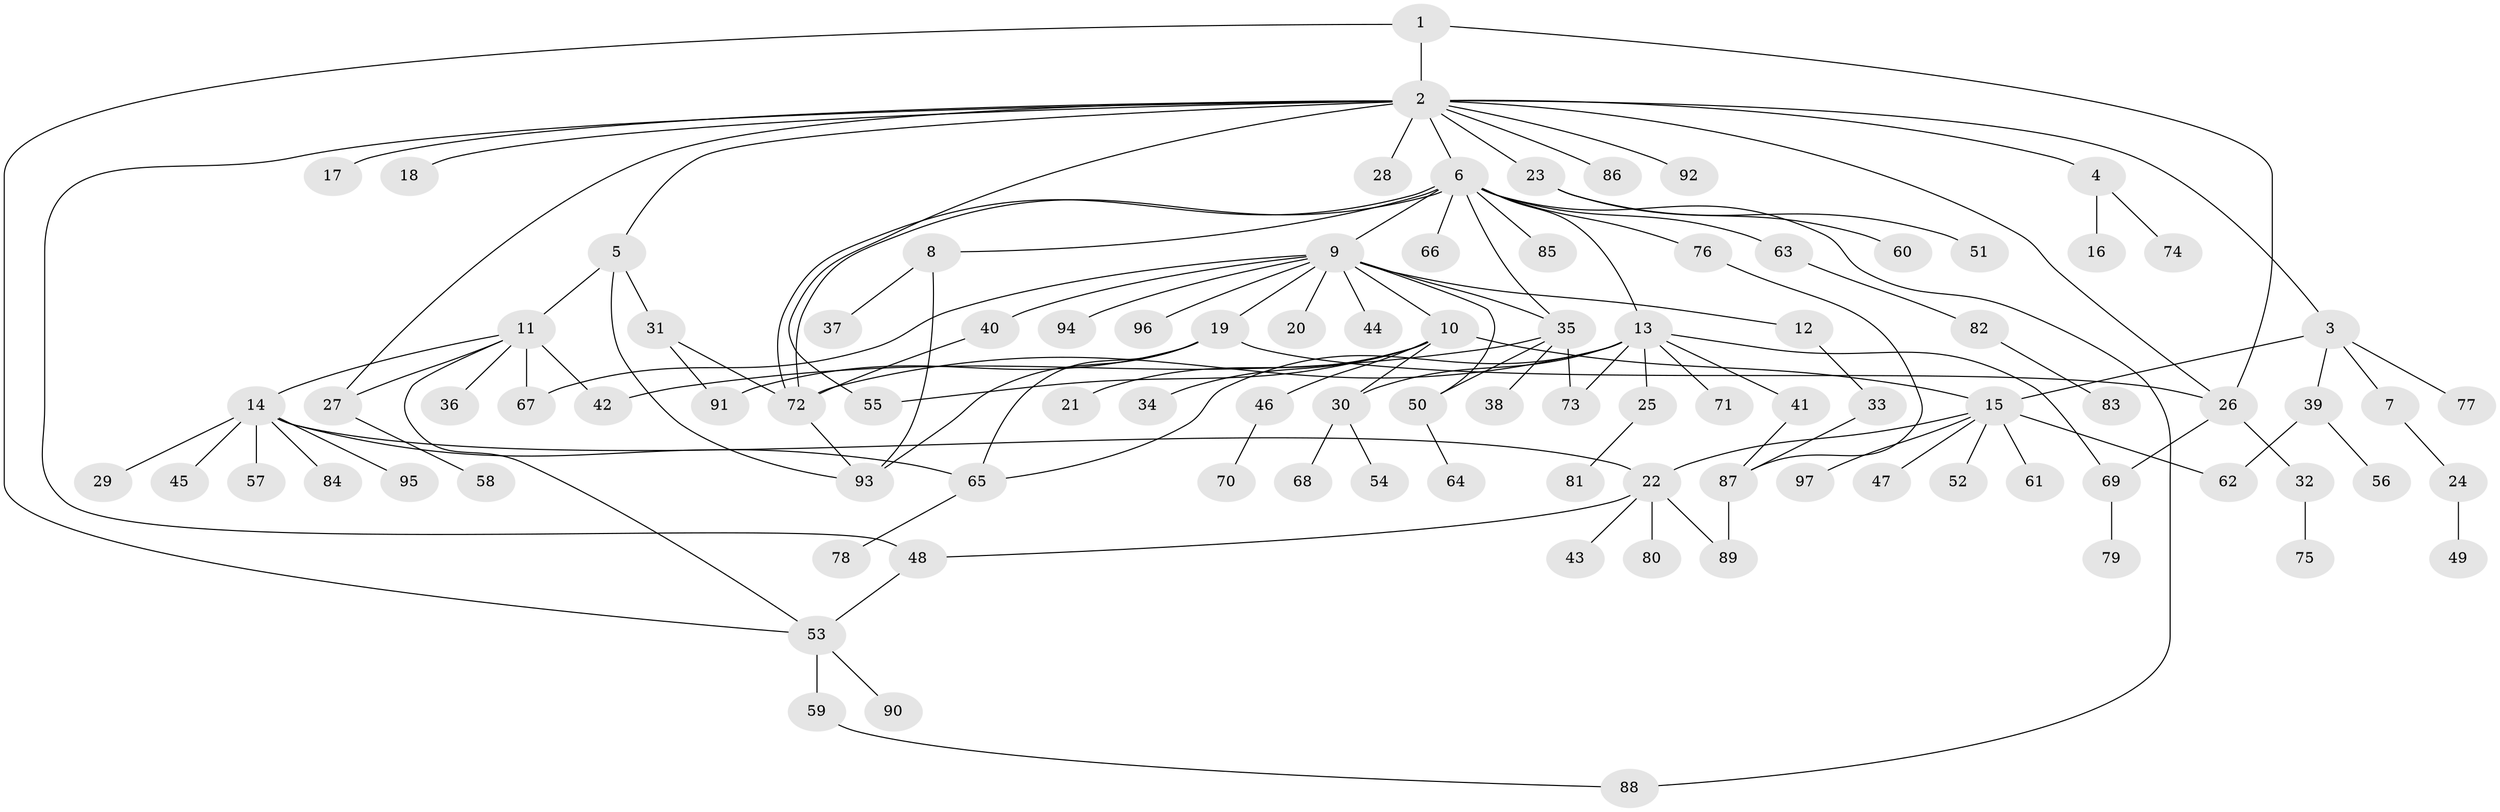 // Generated by graph-tools (version 1.1) at 2025/11/02/27/25 16:11:09]
// undirected, 97 vertices, 127 edges
graph export_dot {
graph [start="1"]
  node [color=gray90,style=filled];
  1;
  2;
  3;
  4;
  5;
  6;
  7;
  8;
  9;
  10;
  11;
  12;
  13;
  14;
  15;
  16;
  17;
  18;
  19;
  20;
  21;
  22;
  23;
  24;
  25;
  26;
  27;
  28;
  29;
  30;
  31;
  32;
  33;
  34;
  35;
  36;
  37;
  38;
  39;
  40;
  41;
  42;
  43;
  44;
  45;
  46;
  47;
  48;
  49;
  50;
  51;
  52;
  53;
  54;
  55;
  56;
  57;
  58;
  59;
  60;
  61;
  62;
  63;
  64;
  65;
  66;
  67;
  68;
  69;
  70;
  71;
  72;
  73;
  74;
  75;
  76;
  77;
  78;
  79;
  80;
  81;
  82;
  83;
  84;
  85;
  86;
  87;
  88;
  89;
  90;
  91;
  92;
  93;
  94;
  95;
  96;
  97;
  1 -- 2;
  1 -- 26;
  1 -- 53;
  2 -- 3;
  2 -- 4;
  2 -- 5;
  2 -- 6;
  2 -- 17;
  2 -- 18;
  2 -- 23;
  2 -- 26;
  2 -- 27;
  2 -- 28;
  2 -- 48;
  2 -- 55;
  2 -- 86;
  2 -- 92;
  3 -- 7;
  3 -- 15;
  3 -- 39;
  3 -- 77;
  4 -- 16;
  4 -- 74;
  5 -- 11;
  5 -- 31;
  5 -- 93;
  6 -- 8;
  6 -- 9;
  6 -- 13;
  6 -- 35;
  6 -- 63;
  6 -- 66;
  6 -- 72;
  6 -- 72;
  6 -- 76;
  6 -- 85;
  6 -- 88;
  7 -- 24;
  8 -- 37;
  8 -- 93;
  9 -- 10;
  9 -- 12;
  9 -- 19;
  9 -- 20;
  9 -- 35;
  9 -- 40;
  9 -- 44;
  9 -- 50;
  9 -- 67;
  9 -- 94;
  9 -- 96;
  10 -- 15;
  10 -- 21;
  10 -- 30;
  10 -- 34;
  10 -- 46;
  10 -- 55;
  11 -- 14;
  11 -- 27;
  11 -- 36;
  11 -- 42;
  11 -- 53;
  11 -- 67;
  12 -- 33;
  13 -- 25;
  13 -- 30;
  13 -- 41;
  13 -- 65;
  13 -- 69;
  13 -- 71;
  13 -- 72;
  13 -- 73;
  14 -- 22;
  14 -- 29;
  14 -- 45;
  14 -- 57;
  14 -- 65;
  14 -- 84;
  14 -- 95;
  15 -- 22;
  15 -- 47;
  15 -- 52;
  15 -- 61;
  15 -- 62;
  15 -- 97;
  19 -- 26;
  19 -- 65;
  19 -- 91;
  19 -- 93;
  22 -- 43;
  22 -- 48;
  22 -- 80;
  22 -- 89;
  23 -- 51;
  23 -- 60;
  24 -- 49;
  25 -- 81;
  26 -- 32;
  26 -- 69;
  27 -- 58;
  30 -- 54;
  30 -- 68;
  31 -- 72;
  31 -- 91;
  32 -- 75;
  33 -- 87;
  35 -- 38;
  35 -- 42;
  35 -- 50;
  35 -- 73;
  39 -- 56;
  39 -- 62;
  40 -- 72;
  41 -- 87;
  46 -- 70;
  48 -- 53;
  50 -- 64;
  53 -- 59;
  53 -- 90;
  59 -- 88;
  63 -- 82;
  65 -- 78;
  69 -- 79;
  72 -- 93;
  76 -- 87;
  82 -- 83;
  87 -- 89;
}
